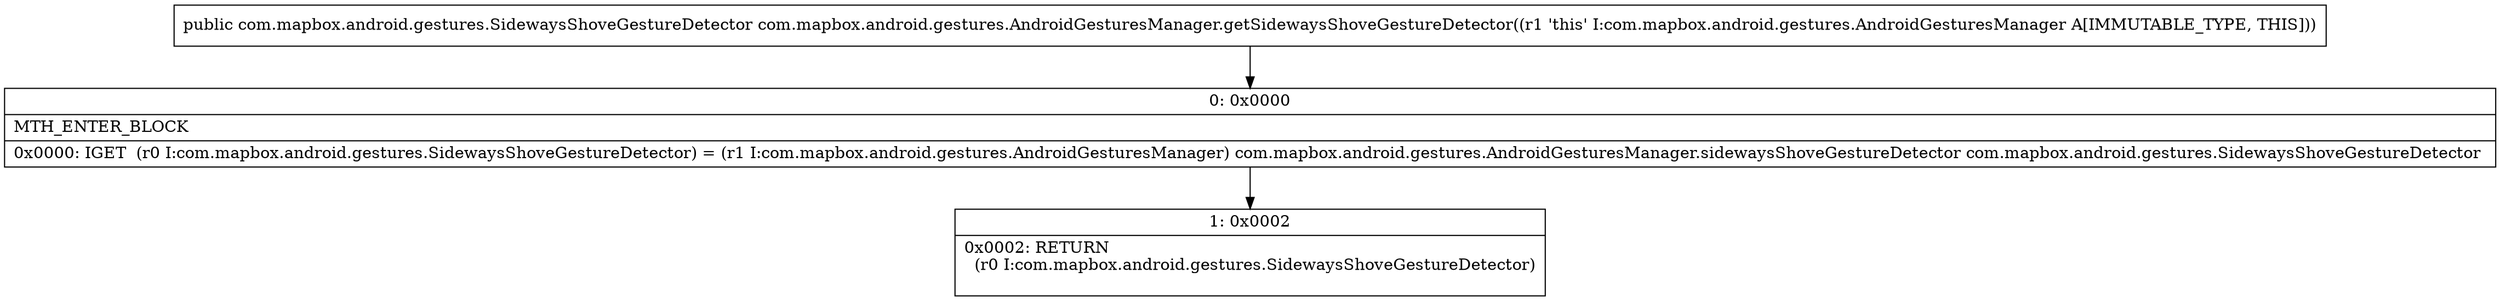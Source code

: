 digraph "CFG forcom.mapbox.android.gestures.AndroidGesturesManager.getSidewaysShoveGestureDetector()Lcom\/mapbox\/android\/gestures\/SidewaysShoveGestureDetector;" {
Node_0 [shape=record,label="{0\:\ 0x0000|MTH_ENTER_BLOCK\l|0x0000: IGET  (r0 I:com.mapbox.android.gestures.SidewaysShoveGestureDetector) = (r1 I:com.mapbox.android.gestures.AndroidGesturesManager) com.mapbox.android.gestures.AndroidGesturesManager.sidewaysShoveGestureDetector com.mapbox.android.gestures.SidewaysShoveGestureDetector \l}"];
Node_1 [shape=record,label="{1\:\ 0x0002|0x0002: RETURN  \l  (r0 I:com.mapbox.android.gestures.SidewaysShoveGestureDetector)\l \l}"];
MethodNode[shape=record,label="{public com.mapbox.android.gestures.SidewaysShoveGestureDetector com.mapbox.android.gestures.AndroidGesturesManager.getSidewaysShoveGestureDetector((r1 'this' I:com.mapbox.android.gestures.AndroidGesturesManager A[IMMUTABLE_TYPE, THIS])) }"];
MethodNode -> Node_0;
Node_0 -> Node_1;
}

